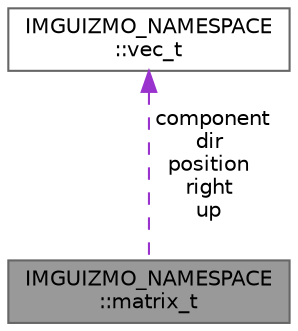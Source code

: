 digraph "IMGUIZMO_NAMESPACE::matrix_t"
{
 // LATEX_PDF_SIZE
  bgcolor="transparent";
  edge [fontname=Helvetica,fontsize=10,labelfontname=Helvetica,labelfontsize=10];
  node [fontname=Helvetica,fontsize=10,shape=box,height=0.2,width=0.4];
  Node1 [label="IMGUIZMO_NAMESPACE\l::matrix_t",height=0.2,width=0.4,color="gray40", fillcolor="grey60", style="filled", fontcolor="black",tooltip=" "];
  Node2 -> Node1 [dir="back",color="darkorchid3",style="dashed",label=" component\ndir\nposition\nright\nup" ];
  Node2 [label="IMGUIZMO_NAMESPACE\l::vec_t",height=0.2,width=0.4,color="gray40", fillcolor="white", style="filled",URL="$struct_i_m_g_u_i_z_m_o___n_a_m_e_s_p_a_c_e_1_1vec__t.html",tooltip=" "];
}
